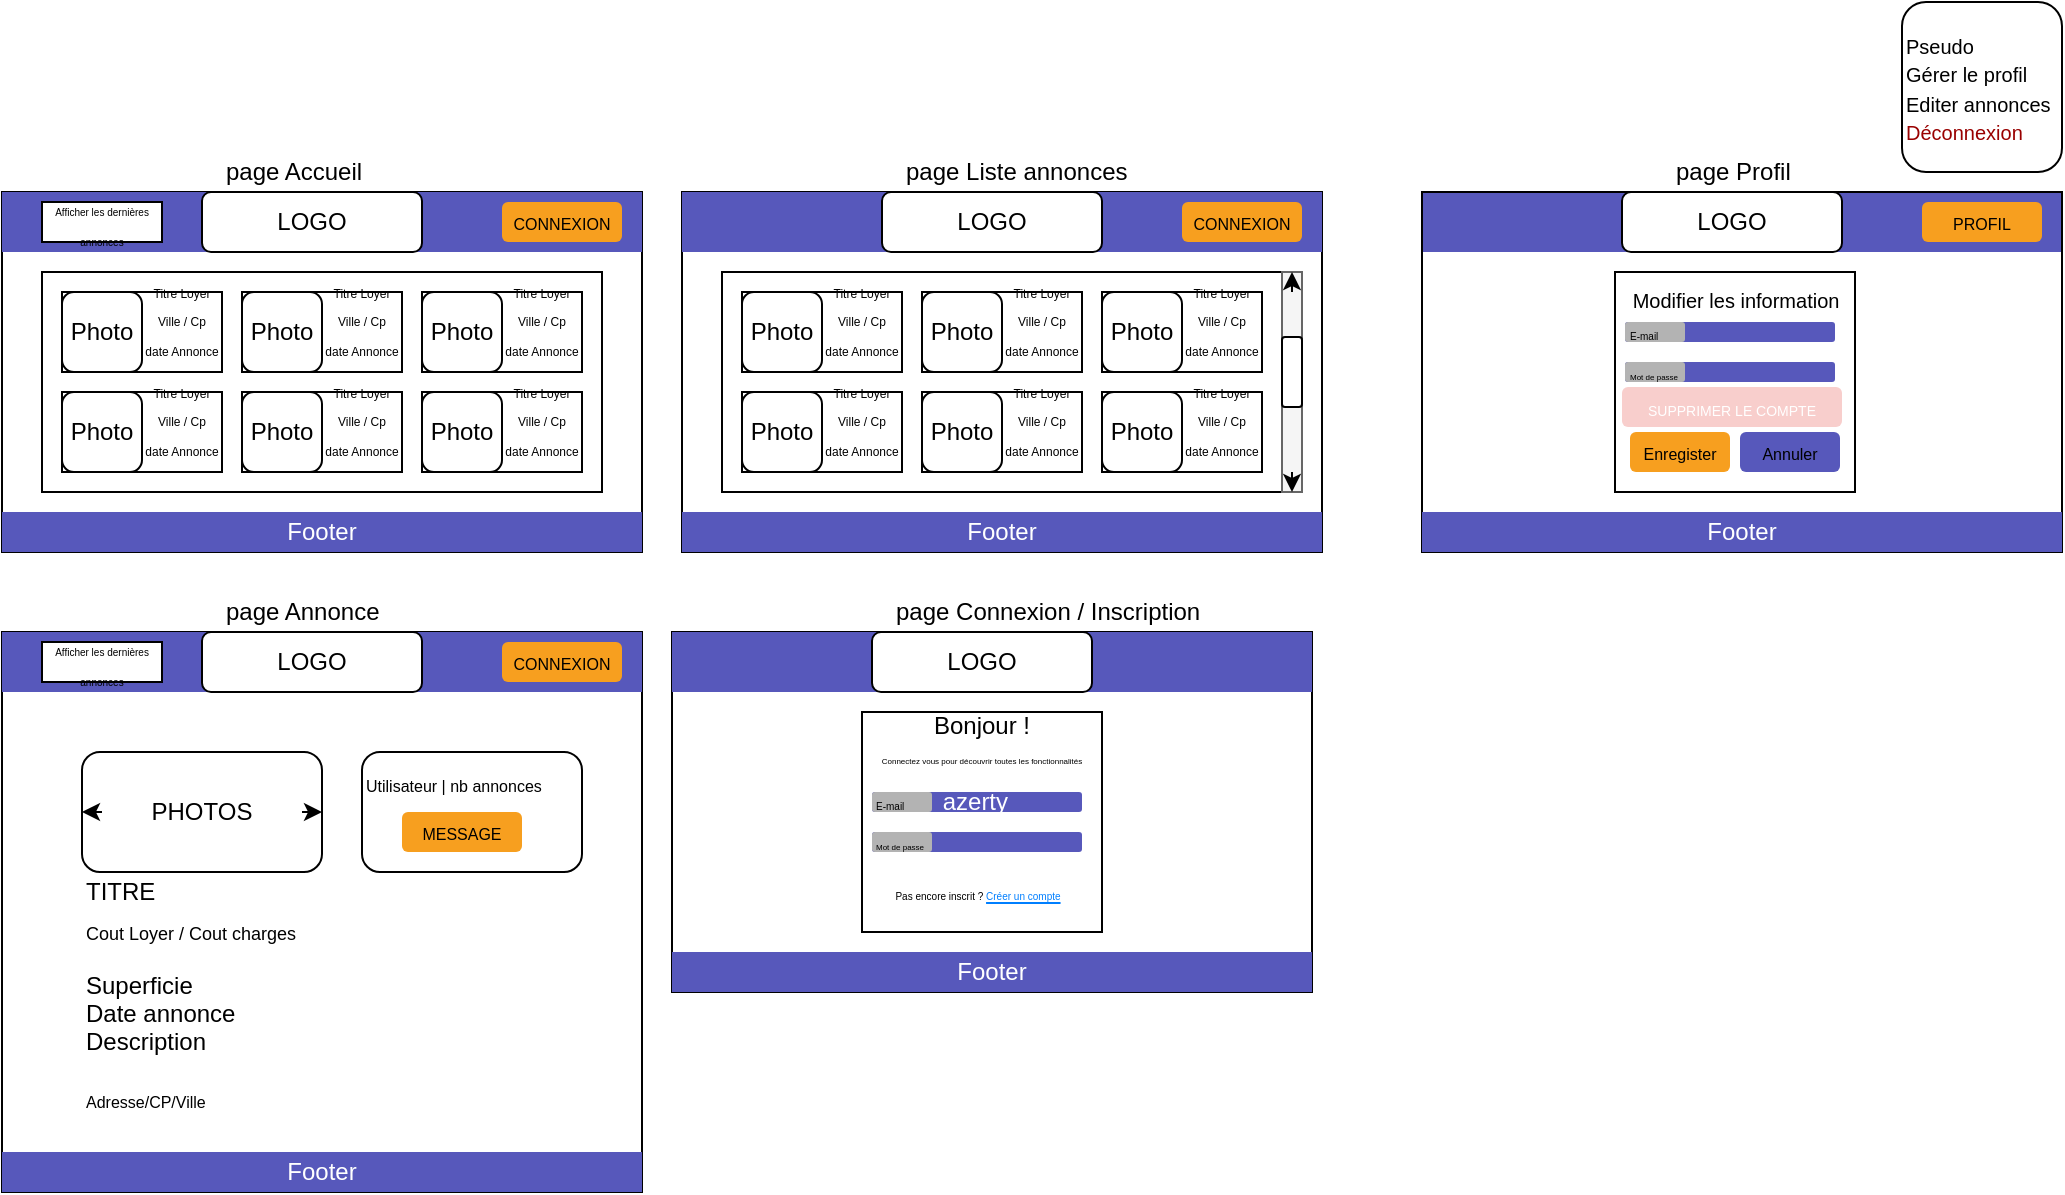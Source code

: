 <mxfile version="12.2.4" pages="1"><diagram id="A7eIPhCnIrmHAQ0Dooqq" name="Page-1"><mxGraphModel dx="962" dy="692" grid="1" gridSize="10" guides="1" tooltips="1" connect="1" arrows="1" fold="1" page="1" pageScale="1" pageWidth="850" pageHeight="1100" math="0" shadow="0"><root><mxCell id="0"/><mxCell id="1" parent="0"/><mxCell id="2" value="" style="rounded=0;whiteSpace=wrap;html=1;fillColor=none;" parent="1" vertex="1"><mxGeometry x="40" y="120" width="320" height="180" as="geometry"/></mxCell><mxCell id="3" value="page Accueil" style="text;html=1;resizable=0;points=[];autosize=1;align=left;verticalAlign=top;spacingTop=-4;" parent="1" vertex="1"><mxGeometry x="150" y="100" width="80" height="10" as="geometry"/></mxCell><mxCell id="5" value="" style="rounded=0;whiteSpace=wrap;html=1;fillColor=none;" parent="1" vertex="1"><mxGeometry x="60" y="160" width="280" height="110" as="geometry"/></mxCell><mxCell id="11" value="" style="group" parent="1" vertex="1" connectable="0"><mxGeometry x="70" y="170" width="80" height="40" as="geometry"/></mxCell><mxCell id="6" value="Photo" style="rounded=1;whiteSpace=wrap;html=1;fillColor=none;" parent="11" vertex="1"><mxGeometry width="40" height="40" as="geometry"/></mxCell><mxCell id="9" value="" style="rounded=0;whiteSpace=wrap;html=1;fillColor=none;" parent="11" vertex="1"><mxGeometry width="80" height="40" as="geometry"/></mxCell><mxCell id="10" value="&lt;font&gt;&lt;font style=&quot;font-size: 6px&quot;&gt;Titre Loyer&lt;br&gt;Ville / Cp&lt;br&gt;date Annonce&lt;br&gt;&lt;/font&gt;&lt;br&gt;&lt;/font&gt;" style="text;html=1;strokeColor=none;fillColor=none;align=center;verticalAlign=middle;whiteSpace=wrap;rounded=0;" parent="11" vertex="1"><mxGeometry x="40" y="10" width="40" height="20" as="geometry"/></mxCell><mxCell id="12" value="" style="group" parent="1" vertex="1" connectable="0"><mxGeometry x="160" y="170" width="80" height="40" as="geometry"/></mxCell><mxCell id="13" value="Photo" style="rounded=1;whiteSpace=wrap;html=1;fillColor=none;" parent="12" vertex="1"><mxGeometry width="40" height="40" as="geometry"/></mxCell><mxCell id="14" value="" style="rounded=0;whiteSpace=wrap;html=1;fillColor=none;" parent="12" vertex="1"><mxGeometry width="80" height="40" as="geometry"/></mxCell><mxCell id="15" value="&lt;font&gt;&lt;font style=&quot;font-size: 6px&quot;&gt;Titre Loyer&lt;br&gt;Ville / Cp&lt;br&gt;date Annonce&lt;br&gt;&lt;/font&gt;&lt;br&gt;&lt;/font&gt;" style="text;html=1;strokeColor=none;fillColor=none;align=center;verticalAlign=middle;whiteSpace=wrap;rounded=0;" parent="12" vertex="1"><mxGeometry x="40" y="10" width="40" height="20" as="geometry"/></mxCell><mxCell id="16" value="" style="group" parent="1" vertex="1" connectable="0"><mxGeometry x="250" y="170" width="80" height="40" as="geometry"/></mxCell><mxCell id="17" value="Photo" style="rounded=1;whiteSpace=wrap;html=1;fillColor=none;" parent="16" vertex="1"><mxGeometry width="40" height="40" as="geometry"/></mxCell><mxCell id="18" value="" style="rounded=0;whiteSpace=wrap;html=1;fillColor=none;" parent="16" vertex="1"><mxGeometry width="80" height="40" as="geometry"/></mxCell><mxCell id="19" value="&lt;font&gt;&lt;font style=&quot;font-size: 6px&quot;&gt;Titre Loyer&lt;br&gt;Ville / Cp&lt;br&gt;date Annonce&lt;br&gt;&lt;/font&gt;&lt;br&gt;&lt;/font&gt;" style="text;html=1;strokeColor=none;fillColor=none;align=center;verticalAlign=middle;whiteSpace=wrap;rounded=0;" parent="16" vertex="1"><mxGeometry x="40" y="10" width="40" height="20" as="geometry"/></mxCell><mxCell id="31" value="" style="group" parent="1" vertex="1" connectable="0"><mxGeometry x="70" y="220" width="80" height="40" as="geometry"/></mxCell><mxCell id="32" value="Photo" style="rounded=1;whiteSpace=wrap;html=1;fillColor=none;" parent="31" vertex="1"><mxGeometry width="40" height="40" as="geometry"/></mxCell><mxCell id="33" value="" style="rounded=0;whiteSpace=wrap;html=1;fillColor=none;" parent="31" vertex="1"><mxGeometry width="80" height="40" as="geometry"/></mxCell><mxCell id="34" value="&lt;font&gt;&lt;font style=&quot;font-size: 6px&quot;&gt;Titre Loyer&lt;br&gt;Ville / Cp&lt;br&gt;date Annonce&lt;br&gt;&lt;/font&gt;&lt;br&gt;&lt;/font&gt;" style="text;html=1;strokeColor=none;fillColor=none;align=center;verticalAlign=middle;whiteSpace=wrap;rounded=0;" parent="31" vertex="1"><mxGeometry x="40" y="10" width="40" height="20" as="geometry"/></mxCell><mxCell id="35" value="" style="group" parent="1" vertex="1" connectable="0"><mxGeometry x="160" y="220" width="80" height="40" as="geometry"/></mxCell><mxCell id="36" value="Photo" style="rounded=1;whiteSpace=wrap;html=1;fillColor=none;" parent="35" vertex="1"><mxGeometry width="40" height="40" as="geometry"/></mxCell><mxCell id="37" value="" style="rounded=0;whiteSpace=wrap;html=1;fillColor=none;" parent="35" vertex="1"><mxGeometry width="80" height="40" as="geometry"/></mxCell><mxCell id="38" value="&lt;font&gt;&lt;font style=&quot;font-size: 6px&quot;&gt;Titre Loyer&lt;br&gt;Ville / Cp&lt;br&gt;date Annonce&lt;br&gt;&lt;/font&gt;&lt;br&gt;&lt;/font&gt;" style="text;html=1;strokeColor=none;fillColor=none;align=center;verticalAlign=middle;whiteSpace=wrap;rounded=0;" parent="35" vertex="1"><mxGeometry x="40" y="10" width="40" height="20" as="geometry"/></mxCell><mxCell id="39" value="" style="group" parent="1" vertex="1" connectable="0"><mxGeometry x="250" y="220" width="80" height="40" as="geometry"/></mxCell><mxCell id="40" value="Photo" style="rounded=1;whiteSpace=wrap;html=1;fillColor=none;" parent="39" vertex="1"><mxGeometry width="40" height="40" as="geometry"/></mxCell><mxCell id="41" value="" style="rounded=0;whiteSpace=wrap;html=1;fillColor=none;" parent="39" vertex="1"><mxGeometry width="80" height="40" as="geometry"/></mxCell><mxCell id="42" value="&lt;font&gt;&lt;font style=&quot;font-size: 6px&quot;&gt;Titre Loyer&lt;br&gt;Ville / Cp&lt;br&gt;date Annonce&lt;br&gt;&lt;/font&gt;&lt;br&gt;&lt;/font&gt;" style="text;html=1;strokeColor=none;fillColor=none;align=center;verticalAlign=middle;whiteSpace=wrap;rounded=0;" parent="39" vertex="1"><mxGeometry x="40" y="10" width="40" height="20" as="geometry"/></mxCell><mxCell id="43" value="&lt;font color=&quot;#ffffff&quot;&gt;Footer&lt;/font&gt;" style="rounded=0;whiteSpace=wrap;html=1;fillColor=#5758BB;strokeColor=none;" parent="1" vertex="1"><mxGeometry x="40" y="280" width="320" height="20" as="geometry"/></mxCell><mxCell id="44" value="" style="rounded=0;whiteSpace=wrap;html=1;fillColor=#5758bb;strokeColor=none;" parent="1" vertex="1"><mxGeometry x="40" y="120" width="320" height="30" as="geometry"/></mxCell><mxCell id="45" value="LOGO" style="rounded=1;whiteSpace=wrap;html=1;" parent="1" vertex="1"><mxGeometry x="140" y="120" width="110" height="30" as="geometry"/></mxCell><mxCell id="46" value="&lt;font style=&quot;font-size: 8px&quot;&gt;CONNEXION&lt;/font&gt;" style="rounded=1;whiteSpace=wrap;html=1;fillColor=#F79F1F;strokeColor=none;" parent="1" vertex="1"><mxGeometry x="290" y="125" width="60" height="20" as="geometry"/></mxCell><mxCell id="47" value="&lt;font style=&quot;font-size: 5px&quot;&gt;Afficher les dernières annonces&lt;/font&gt;" style="rounded=0;whiteSpace=wrap;html=1;" parent="1" vertex="1"><mxGeometry x="60" y="125" width="60" height="20" as="geometry"/></mxCell><mxCell id="48" value="" style="rounded=0;whiteSpace=wrap;html=1;fillColor=none;" parent="1" vertex="1"><mxGeometry x="380" y="120" width="320" height="180" as="geometry"/></mxCell><mxCell id="49" value="page Liste annonces" style="text;html=1;resizable=0;points=[];autosize=1;align=left;verticalAlign=top;spacingTop=-4;" parent="1" vertex="1"><mxGeometry x="490" y="100" width="130" height="10" as="geometry"/></mxCell><mxCell id="50" value="" style="rounded=0;whiteSpace=wrap;html=1;fillColor=none;" parent="1" vertex="1"><mxGeometry x="400" y="160" width="280" height="110" as="geometry"/></mxCell><mxCell id="51" value="" style="group" parent="1" vertex="1" connectable="0"><mxGeometry x="410" y="170" width="80" height="40" as="geometry"/></mxCell><mxCell id="52" value="Photo" style="rounded=1;whiteSpace=wrap;html=1;fillColor=none;" parent="51" vertex="1"><mxGeometry width="40" height="40" as="geometry"/></mxCell><mxCell id="53" value="" style="rounded=0;whiteSpace=wrap;html=1;fillColor=none;" parent="51" vertex="1"><mxGeometry width="80" height="40" as="geometry"/></mxCell><mxCell id="54" value="&lt;font&gt;&lt;font style=&quot;font-size: 6px&quot;&gt;Titre Loyer&lt;br&gt;Ville / Cp&lt;br&gt;date Annonce&lt;br&gt;&lt;/font&gt;&lt;br&gt;&lt;/font&gt;" style="text;html=1;strokeColor=none;fillColor=none;align=center;verticalAlign=middle;whiteSpace=wrap;rounded=0;" parent="51" vertex="1"><mxGeometry x="40" y="10" width="40" height="20" as="geometry"/></mxCell><mxCell id="55" value="" style="group" parent="1" vertex="1" connectable="0"><mxGeometry x="500" y="170" width="80" height="40" as="geometry"/></mxCell><mxCell id="56" value="Photo" style="rounded=1;whiteSpace=wrap;html=1;fillColor=none;" parent="55" vertex="1"><mxGeometry width="40" height="40" as="geometry"/></mxCell><mxCell id="57" value="" style="rounded=0;whiteSpace=wrap;html=1;fillColor=none;" parent="55" vertex="1"><mxGeometry width="80" height="40" as="geometry"/></mxCell><mxCell id="58" value="&lt;font&gt;&lt;font style=&quot;font-size: 6px&quot;&gt;Titre Loyer&lt;br&gt;Ville / Cp&lt;br&gt;date Annonce&lt;br&gt;&lt;/font&gt;&lt;br&gt;&lt;/font&gt;" style="text;html=1;strokeColor=none;fillColor=none;align=center;verticalAlign=middle;whiteSpace=wrap;rounded=0;" parent="55" vertex="1"><mxGeometry x="40" y="10" width="40" height="20" as="geometry"/></mxCell><mxCell id="59" value="" style="group" parent="1" vertex="1" connectable="0"><mxGeometry x="590" y="170" width="80" height="40" as="geometry"/></mxCell><mxCell id="60" value="Photo" style="rounded=1;whiteSpace=wrap;html=1;fillColor=none;" parent="59" vertex="1"><mxGeometry width="40" height="40" as="geometry"/></mxCell><mxCell id="61" value="" style="rounded=0;whiteSpace=wrap;html=1;fillColor=none;" parent="59" vertex="1"><mxGeometry width="80" height="40" as="geometry"/></mxCell><mxCell id="62" value="&lt;font&gt;&lt;font style=&quot;font-size: 6px&quot;&gt;Titre Loyer&lt;br&gt;Ville / Cp&lt;br&gt;date Annonce&lt;br&gt;&lt;/font&gt;&lt;br&gt;&lt;/font&gt;" style="text;html=1;strokeColor=none;fillColor=none;align=center;verticalAlign=middle;whiteSpace=wrap;rounded=0;" parent="59" vertex="1"><mxGeometry x="40" y="10" width="40" height="20" as="geometry"/></mxCell><mxCell id="63" value="" style="group" parent="1" vertex="1" connectable="0"><mxGeometry x="410" y="220" width="80" height="40" as="geometry"/></mxCell><mxCell id="64" value="Photo" style="rounded=1;whiteSpace=wrap;html=1;fillColor=none;" parent="63" vertex="1"><mxGeometry width="40" height="40" as="geometry"/></mxCell><mxCell id="65" value="" style="rounded=0;whiteSpace=wrap;html=1;fillColor=none;" parent="63" vertex="1"><mxGeometry width="80" height="40" as="geometry"/></mxCell><mxCell id="66" value="&lt;font&gt;&lt;font style=&quot;font-size: 6px&quot;&gt;Titre Loyer&lt;br&gt;Ville / Cp&lt;br&gt;date Annonce&lt;br&gt;&lt;/font&gt;&lt;br&gt;&lt;/font&gt;" style="text;html=1;strokeColor=none;fillColor=none;align=center;verticalAlign=middle;whiteSpace=wrap;rounded=0;" parent="63" vertex="1"><mxGeometry x="40" y="10" width="40" height="20" as="geometry"/></mxCell><mxCell id="67" value="" style="group" parent="1" vertex="1" connectable="0"><mxGeometry x="500" y="220" width="80" height="40" as="geometry"/></mxCell><mxCell id="68" value="Photo" style="rounded=1;whiteSpace=wrap;html=1;fillColor=none;" parent="67" vertex="1"><mxGeometry width="40" height="40" as="geometry"/></mxCell><mxCell id="69" value="" style="rounded=0;whiteSpace=wrap;html=1;fillColor=none;" parent="67" vertex="1"><mxGeometry width="80" height="40" as="geometry"/></mxCell><mxCell id="70" value="&lt;font&gt;&lt;font style=&quot;font-size: 6px&quot;&gt;Titre Loyer&lt;br&gt;Ville / Cp&lt;br&gt;date Annonce&lt;br&gt;&lt;/font&gt;&lt;br&gt;&lt;/font&gt;" style="text;html=1;strokeColor=none;fillColor=none;align=center;verticalAlign=middle;whiteSpace=wrap;rounded=0;" parent="67" vertex="1"><mxGeometry x="40" y="10" width="40" height="20" as="geometry"/></mxCell><mxCell id="71" value="" style="group" parent="1" vertex="1" connectable="0"><mxGeometry x="590" y="220" width="80" height="40" as="geometry"/></mxCell><mxCell id="72" value="Photo" style="rounded=1;whiteSpace=wrap;html=1;fillColor=none;" parent="71" vertex="1"><mxGeometry width="40" height="40" as="geometry"/></mxCell><mxCell id="73" value="" style="rounded=0;whiteSpace=wrap;html=1;fillColor=none;" parent="71" vertex="1"><mxGeometry width="80" height="40" as="geometry"/></mxCell><mxCell id="74" value="&lt;font&gt;&lt;font style=&quot;font-size: 6px&quot;&gt;Titre Loyer&lt;br&gt;Ville / Cp&lt;br&gt;date Annonce&lt;br&gt;&lt;/font&gt;&lt;br&gt;&lt;/font&gt;" style="text;html=1;strokeColor=none;fillColor=none;align=center;verticalAlign=middle;whiteSpace=wrap;rounded=0;" parent="71" vertex="1"><mxGeometry x="40" y="10" width="40" height="20" as="geometry"/></mxCell><mxCell id="75" value="&lt;font color=&quot;#ffffff&quot;&gt;Footer&lt;/font&gt;" style="rounded=0;whiteSpace=wrap;html=1;fillColor=#5758BB;strokeColor=none;" parent="1" vertex="1"><mxGeometry x="380" y="280" width="320" height="20" as="geometry"/></mxCell><mxCell id="76" value="" style="rounded=0;whiteSpace=wrap;html=1;fillColor=#5758bb;strokeColor=none;" parent="1" vertex="1"><mxGeometry x="380" y="120" width="320" height="30" as="geometry"/></mxCell><mxCell id="77" value="LOGO" style="rounded=1;whiteSpace=wrap;html=1;" parent="1" vertex="1"><mxGeometry x="480" y="120" width="110" height="30" as="geometry"/></mxCell><mxCell id="78" value="&lt;font style=&quot;font-size: 8px&quot;&gt;CONNEXION&lt;/font&gt;" style="rounded=1;whiteSpace=wrap;html=1;fillColor=#F79F1F;strokeColor=none;" parent="1" vertex="1"><mxGeometry x="630" y="125" width="60" height="20" as="geometry"/></mxCell><mxCell id="80" value="" style="rounded=0;whiteSpace=wrap;html=1;fillColor=#f5f5f5;strokeColor=#666666;fontColor=#333333;" parent="1" vertex="1"><mxGeometry x="680" y="160" width="10" height="110" as="geometry"/></mxCell><mxCell id="81" value="" style="endArrow=classic;html=1;" parent="1" edge="1"><mxGeometry width="50" height="50" relative="1" as="geometry"><mxPoint x="685" y="170" as="sourcePoint"/><mxPoint x="685" y="160" as="targetPoint"/></mxGeometry></mxCell><mxCell id="82" value="" style="endArrow=classic;html=1;" parent="1" edge="1"><mxGeometry width="50" height="50" relative="1" as="geometry"><mxPoint x="685" y="260" as="sourcePoint"/><mxPoint x="685" y="270" as="targetPoint"/></mxGeometry></mxCell><mxCell id="83" value="" style="rounded=1;whiteSpace=wrap;html=1;" parent="1" vertex="1"><mxGeometry x="680" y="192.5" width="10" height="35" as="geometry"/></mxCell><mxCell id="113" value="" style="rounded=0;whiteSpace=wrap;html=1;fillColor=none;" parent="1" vertex="1"><mxGeometry x="40" y="340" width="320" height="280" as="geometry"/></mxCell><mxCell id="114" value="page Annonce" style="text;html=1;resizable=0;points=[];autosize=1;align=left;verticalAlign=top;spacingTop=-4;" parent="1" vertex="1"><mxGeometry x="150" y="320" width="90" height="10" as="geometry"/></mxCell><mxCell id="140" value="&lt;font color=&quot;#ffffff&quot;&gt;Footer&lt;/font&gt;" style="rounded=0;whiteSpace=wrap;html=1;fillColor=#5758BB;strokeColor=none;" parent="1" vertex="1"><mxGeometry x="40" y="600" width="320" height="20" as="geometry"/></mxCell><mxCell id="141" value="" style="rounded=0;whiteSpace=wrap;html=1;fillColor=#5758bb;strokeColor=none;" parent="1" vertex="1"><mxGeometry x="40" y="340" width="320" height="30" as="geometry"/></mxCell><mxCell id="142" value="LOGO" style="rounded=1;whiteSpace=wrap;html=1;" parent="1" vertex="1"><mxGeometry x="140" y="340" width="110" height="30" as="geometry"/></mxCell><mxCell id="143" value="&lt;font style=&quot;font-size: 8px&quot;&gt;CONNEXION&lt;/font&gt;" style="rounded=1;whiteSpace=wrap;html=1;fillColor=#F79F1F;strokeColor=none;" parent="1" vertex="1"><mxGeometry x="290" y="345" width="60" height="20" as="geometry"/></mxCell><mxCell id="144" value="&lt;font style=&quot;font-size: 5px&quot;&gt;Afficher les dernières annonces&lt;/font&gt;" style="rounded=0;whiteSpace=wrap;html=1;" parent="1" vertex="1"><mxGeometry x="60" y="345" width="60" height="20" as="geometry"/></mxCell><mxCell id="146" value="PHOTOS" style="rounded=1;whiteSpace=wrap;html=1;fillColor=none;" parent="1" vertex="1"><mxGeometry x="80" y="400" width="120" height="60" as="geometry"/></mxCell><mxCell id="147" value="" style="endArrow=classic;html=1;" parent="1" edge="1"><mxGeometry width="50" height="50" relative="1" as="geometry"><mxPoint x="190" y="430" as="sourcePoint"/><mxPoint x="200" y="430" as="targetPoint"/></mxGeometry></mxCell><mxCell id="148" value="" style="endArrow=classic;html=1;" parent="1" edge="1"><mxGeometry width="50" height="50" relative="1" as="geometry"><mxPoint x="90" y="430" as="sourcePoint"/><mxPoint x="80" y="430" as="targetPoint"/></mxGeometry></mxCell><mxCell id="149" value="TITRE" style="text;html=1;strokeColor=none;fillColor=none;align=left;verticalAlign=middle;whiteSpace=wrap;rounded=0;" parent="1" vertex="1"><mxGeometry x="80" y="460" width="120" height="20" as="geometry"/></mxCell><mxCell id="150" value="&lt;font style=&quot;font-size: 9px&quot;&gt;Cout Loyer / Cout charges&lt;/font&gt;" style="text;html=1;strokeColor=none;fillColor=none;align=left;verticalAlign=middle;whiteSpace=wrap;rounded=0;" parent="1" vertex="1"><mxGeometry x="80" y="480" width="120" height="20" as="geometry"/></mxCell><mxCell id="151" value="Superficie&lt;br&gt;Date annonce&lt;br&gt;Description&lt;br&gt;&lt;font style=&quot;font-size: 8px&quot;&gt;&lt;br&gt;Adresse/CP/Ville&lt;/font&gt;" style="text;html=1;strokeColor=none;fillColor=none;align=left;verticalAlign=middle;whiteSpace=wrap;rounded=0;labelPosition=center;verticalLabelPosition=middle;" parent="1" vertex="1"><mxGeometry x="80" y="500" width="100" height="90" as="geometry"/></mxCell><mxCell id="152" value="&lt;font style=&quot;font-size: 8px&quot;&gt;Utilisateur | nb annonces&lt;br&gt;&lt;br&gt;&lt;br&gt;&lt;/font&gt;" style="rounded=1;whiteSpace=wrap;html=1;fillColor=none;align=left;" parent="1" vertex="1"><mxGeometry x="220" y="400" width="110" height="60" as="geometry"/></mxCell><mxCell id="153" value="&lt;font style=&quot;font-size: 8px&quot;&gt;MESSAGE&lt;/font&gt;" style="rounded=1;whiteSpace=wrap;html=1;fillColor=#F79F1F;strokeColor=none;" parent="1" vertex="1"><mxGeometry x="240" y="430" width="60" height="20" as="geometry"/></mxCell><mxCell id="154" value="" style="rounded=0;whiteSpace=wrap;html=1;fillColor=none;" parent="1" vertex="1"><mxGeometry x="375" y="340" width="320" height="180" as="geometry"/></mxCell><mxCell id="155" value="page Connexion / Inscription" style="text;html=1;resizable=0;points=[];autosize=1;align=left;verticalAlign=top;spacingTop=-4;" parent="1" vertex="1"><mxGeometry x="485" y="320" width="170" height="10" as="geometry"/></mxCell><mxCell id="156" value="" style="rounded=0;whiteSpace=wrap;html=1;fillColor=none;" parent="1" vertex="1"><mxGeometry x="470" y="380" width="120" height="110" as="geometry"/></mxCell><mxCell id="181" value="&lt;font color=&quot;#ffffff&quot;&gt;Footer&lt;/font&gt;" style="rounded=0;whiteSpace=wrap;html=1;fillColor=#5758BB;strokeColor=none;" parent="1" vertex="1"><mxGeometry x="375" y="500" width="320" height="20" as="geometry"/></mxCell><mxCell id="182" value="" style="rounded=0;whiteSpace=wrap;html=1;fillColor=#5758bb;strokeColor=none;" parent="1" vertex="1"><mxGeometry x="375" y="340" width="320" height="30" as="geometry"/></mxCell><mxCell id="183" value="LOGO" style="rounded=1;whiteSpace=wrap;html=1;" parent="1" vertex="1"><mxGeometry x="475" y="340" width="110" height="30" as="geometry"/></mxCell><mxCell id="189" value="Bonjour !&lt;br&gt;&lt;font style=&quot;font-size: 4px&quot;&gt;Connectez vous pour découvrir toutes les fonctionnalités&lt;/font&gt;" style="text;html=1;strokeColor=none;fillColor=none;align=center;verticalAlign=middle;whiteSpace=wrap;rounded=0;" parent="1" vertex="1"><mxGeometry x="470" y="384" width="120" height="20" as="geometry"/></mxCell><mxCell id="190" value="&lt;font color=&quot;#ffffff&quot;&gt;&amp;nbsp; &amp;nbsp; &amp;nbsp; &amp;nbsp; &amp;nbsp; azerty&lt;/font&gt;" style="rounded=1;whiteSpace=wrap;html=1;fillColor=#5758BB;align=left;strokeColor=none;" parent="1" vertex="1"><mxGeometry x="475" y="420" width="105" height="10" as="geometry"/></mxCell><mxCell id="192" value="&lt;font style=&quot;font-size: 5px&quot;&gt;E-mail&lt;/font&gt;" style="rounded=1;whiteSpace=wrap;html=1;fillColor=#B3B3B3;align=left;strokeColor=none;" parent="1" vertex="1"><mxGeometry x="475" y="420" width="30" height="10" as="geometry"/></mxCell><mxCell id="193" value="" style="rounded=1;whiteSpace=wrap;html=1;fillColor=#5758BB;align=left;strokeColor=none;" parent="1" vertex="1"><mxGeometry x="475" y="440" width="105" height="10" as="geometry"/></mxCell><mxCell id="194" value="&lt;font style=&quot;font-size: 4px&quot;&gt;Mot de passe&lt;/font&gt;" style="rounded=1;whiteSpace=wrap;html=1;fillColor=#B3B3B3;align=left;strokeColor=none;" parent="1" vertex="1"><mxGeometry x="475" y="440" width="30" height="10" as="geometry"/></mxCell><mxCell id="196" value="&lt;font style=&quot;font-size: 5px&quot;&gt;Pas encore inscrit ? &lt;font color=&quot;#007fff&quot;&gt;&lt;u&gt;Créer un compte&lt;/u&gt;&lt;/font&gt;&lt;/font&gt;" style="text;html=1;strokeColor=none;fillColor=none;align=center;verticalAlign=middle;whiteSpace=wrap;rounded=0;" parent="1" vertex="1"><mxGeometry x="467.5" y="460" width="120" height="20" as="geometry"/></mxCell><mxCell id="197" value="page Profil" style="text;html=1;resizable=0;points=[];autosize=1;align=left;verticalAlign=top;spacingTop=-4;" parent="1" vertex="1"><mxGeometry x="875" y="100" width="70" height="10" as="geometry"/></mxCell><mxCell id="199" value="" style="rounded=0;whiteSpace=wrap;html=1;fillColor=#5758bb;strokeColor=none;" parent="1" vertex="1"><mxGeometry x="750" y="120" width="320" height="30" as="geometry"/></mxCell><mxCell id="200" value="LOGO" style="rounded=1;whiteSpace=wrap;html=1;" parent="1" vertex="1"><mxGeometry x="850" y="120" width="110" height="30" as="geometry"/></mxCell><mxCell id="201" value="&lt;font style=&quot;font-size: 8px&quot;&gt;PROFIL&lt;/font&gt;" style="rounded=1;whiteSpace=wrap;html=1;fillColor=#F79F1F;strokeColor=none;" parent="1" vertex="1"><mxGeometry x="1000" y="125" width="60" height="20" as="geometry"/></mxCell><mxCell id="202" value="&lt;font style=&quot;font-size: 10px&quot;&gt;Pseudo&lt;br&gt;Gérer le profil&lt;br&gt;Editer annonces&lt;br&gt;&lt;font color=&quot;#990000&quot; style=&quot;font-size: 10px&quot;&gt;Déconnexion&lt;/font&gt;&lt;/font&gt;" style="rounded=1;whiteSpace=wrap;html=1;align=left;" parent="1" vertex="1"><mxGeometry x="990" y="25" width="80" height="85" as="geometry"/></mxCell><mxCell id="205" value="" style="rounded=0;whiteSpace=wrap;html=1;fillColor=none;" parent="1" vertex="1"><mxGeometry x="750" y="120" width="320" height="180" as="geometry"/></mxCell><mxCell id="206" value="&lt;font color=&quot;#ffffff&quot;&gt;Footer&lt;/font&gt;" style="rounded=0;whiteSpace=wrap;html=1;fillColor=#5758BB;strokeColor=none;" parent="1" vertex="1"><mxGeometry x="750" y="280" width="320" height="20" as="geometry"/></mxCell><mxCell id="207" value="" style="rounded=0;whiteSpace=wrap;html=1;fillColor=none;" parent="1" vertex="1"><mxGeometry x="846.5" y="160" width="120" height="110" as="geometry"/></mxCell><mxCell id="208" value="&lt;font style=&quot;font-size: 10px&quot;&gt;Modifier les information&lt;/font&gt;" style="text;html=1;strokeColor=none;fillColor=none;align=center;verticalAlign=middle;whiteSpace=wrap;rounded=0;" parent="1" vertex="1"><mxGeometry x="846.5" y="164" width="120" height="20" as="geometry"/></mxCell><mxCell id="209" value="" style="rounded=1;whiteSpace=wrap;html=1;fillColor=#5758BB;align=left;strokeColor=none;" parent="1" vertex="1"><mxGeometry x="851.5" y="185" width="105" height="10" as="geometry"/></mxCell><mxCell id="210" value="&lt;font style=&quot;font-size: 5px&quot;&gt;E-mail&lt;/font&gt;" style="rounded=1;whiteSpace=wrap;html=1;fillColor=#B3B3B3;align=left;strokeColor=none;" parent="1" vertex="1"><mxGeometry x="851.5" y="185" width="30" height="10" as="geometry"/></mxCell><mxCell id="211" value="" style="rounded=1;whiteSpace=wrap;html=1;fillColor=#5758BB;align=left;strokeColor=none;" parent="1" vertex="1"><mxGeometry x="851.5" y="205" width="105" height="10" as="geometry"/></mxCell><mxCell id="212" value="&lt;font style=&quot;font-size: 4px&quot;&gt;Mot de passe&lt;/font&gt;" style="rounded=1;whiteSpace=wrap;html=1;fillColor=#B3B3B3;align=left;strokeColor=none;" parent="1" vertex="1"><mxGeometry x="851.5" y="205" width="30" height="10" as="geometry"/></mxCell><mxCell id="215" value="&lt;font style=&quot;font-size: 8px&quot;&gt;Enregister&lt;/font&gt;" style="rounded=1;whiteSpace=wrap;html=1;fillColor=#F79F1F;strokeColor=none;" parent="1" vertex="1"><mxGeometry x="854" y="240" width="50" height="20" as="geometry"/></mxCell><mxCell id="216" value="&lt;font style=&quot;font-size: 8px&quot;&gt;Annuler&lt;/font&gt;" style="rounded=1;whiteSpace=wrap;html=1;fillColor=#5758BB;strokeColor=none;" parent="1" vertex="1"><mxGeometry x="909" y="240" width="50" height="20" as="geometry"/></mxCell><mxCell id="217" value="&lt;font color=&quot;#ffffff&quot; style=&quot;font-size: 7px&quot;&gt;SUPPRIMER LE COMPTE&lt;/font&gt;" style="rounded=1;whiteSpace=wrap;html=1;strokeColor=none;fillColor=#f8cecc;align=center;" parent="1" vertex="1"><mxGeometry x="850" y="217.5" width="110" height="20" as="geometry"/></mxCell></root></mxGraphModel></diagram></mxfile>